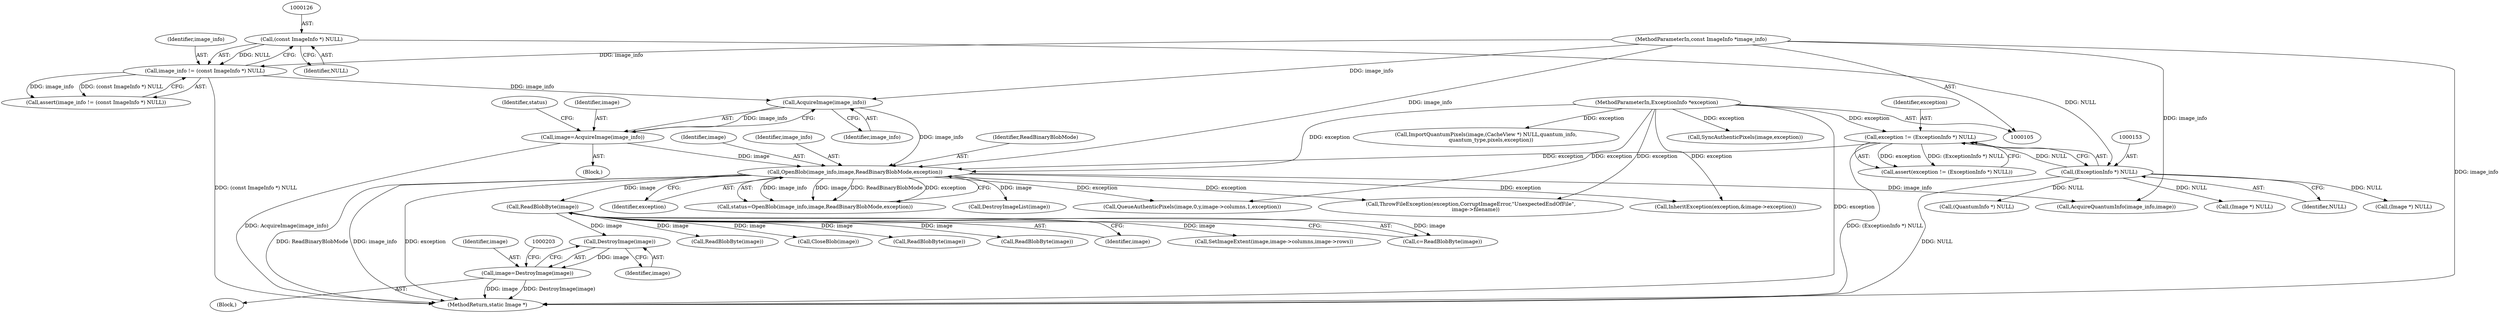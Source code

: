 digraph "0_ImageMagick_f6e9d0d9955e85bdd7540b251cd50d598dacc5e6_69@pointer" {
"1000199" [label="(Call,DestroyImage(image))"];
"1000187" [label="(Call,ReadBlobByte(image))"];
"1000167" [label="(Call,OpenBlob(image_info,image,ReadBinaryBlobMode,exception))"];
"1000163" [label="(Call,AcquireImage(image_info))"];
"1000123" [label="(Call,image_info != (const ImageInfo *) NULL)"];
"1000106" [label="(MethodParameterIn,const ImageInfo *image_info)"];
"1000125" [label="(Call,(const ImageInfo *) NULL)"];
"1000161" [label="(Call,image=AcquireImage(image_info))"];
"1000150" [label="(Call,exception != (ExceptionInfo *) NULL)"];
"1000107" [label="(MethodParameterIn,ExceptionInfo *exception)"];
"1000152" [label="(Call,(ExceptionInfo *) NULL)"];
"1000197" [label="(Call,image=DestroyImage(image))"];
"1000197" [label="(Call,image=DestroyImage(image))"];
"1000166" [label="(Identifier,status)"];
"1000182" [label="(Call,(Image *) NULL)"];
"1000242" [label="(Call,ReadBlobByte(image))"];
"1000188" [label="(Identifier,image)"];
"1000482" [label="(Call,CloseBlob(image))"];
"1000198" [label="(Identifier,image)"];
"1000559" [label="(Call,QueueAuthenticPixels(image,0,y,image->columns,1,exception))"];
"1000196" [label="(Block,)"];
"1000122" [label="(Call,assert(image_info != (const ImageInfo *) NULL))"];
"1000151" [label="(Identifier,exception)"];
"1000627" [label="(Call,ThrowFileException(exception,CorruptImageError,\"UnexpectedEndOfFile\",\n      image->filename))"];
"1000167" [label="(Call,OpenBlob(image_info,image,ReadBinaryBlobMode,exception))"];
"1000502" [label="(Call,InheritException(exception,&image->exception))"];
"1000171" [label="(Identifier,exception)"];
"1000527" [label="(Call,(QuantumInfo *) NULL)"];
"1000165" [label="(Call,status=OpenBlob(image_info,image,ReadBinaryBlobMode,exception))"];
"1000161" [label="(Call,image=AcquireImage(image_info))"];
"1000164" [label="(Identifier,image_info)"];
"1000271" [label="(Call,ReadBlobByte(image))"];
"1000449" [label="(Call,ReadBlobByte(image))"];
"1000108" [label="(Block,)"];
"1000169" [label="(Identifier,image)"];
"1000200" [label="(Identifier,image)"];
"1000124" [label="(Identifier,image_info)"];
"1000107" [label="(MethodParameterIn,ExceptionInfo *exception)"];
"1000489" [label="(Call,SetImageExtent(image,image->columns,image->rows))"];
"1000187" [label="(Call,ReadBlobByte(image))"];
"1000125" [label="(Call,(const ImageInfo *) NULL)"];
"1000127" [label="(Identifier,NULL)"];
"1000162" [label="(Identifier,image)"];
"1000168" [label="(Identifier,image_info)"];
"1000163" [label="(Call,AcquireImage(image_info))"];
"1000106" [label="(MethodParameterIn,const ImageInfo *image_info)"];
"1000202" [label="(Call,(Image *) NULL)"];
"1000149" [label="(Call,assert(exception != (ExceptionInfo *) NULL))"];
"1000154" [label="(Identifier,NULL)"];
"1000179" [label="(Call,DestroyImageList(image))"];
"1000170" [label="(Identifier,ReadBinaryBlobMode)"];
"1000152" [label="(Call,(ExceptionInfo *) NULL)"];
"1000583" [label="(Call,ImportQuantumPixels(image,(CacheView *) NULL,quantum_info,\n      quantum_type,pixels,exception))"];
"1000150" [label="(Call,exception != (ExceptionInfo *) NULL)"];
"1000185" [label="(Call,c=ReadBlobByte(image))"];
"1000199" [label="(Call,DestroyImage(image))"];
"1000123" [label="(Call,image_info != (const ImageInfo *) NULL)"];
"1000521" [label="(Call,AcquireQuantumInfo(image_info,image))"];
"1000641" [label="(MethodReturn,static Image *)"];
"1000594" [label="(Call,SyncAuthenticPixels(image,exception))"];
"1000199" -> "1000197"  [label="AST: "];
"1000199" -> "1000200"  [label="CFG: "];
"1000200" -> "1000199"  [label="AST: "];
"1000197" -> "1000199"  [label="CFG: "];
"1000199" -> "1000197"  [label="DDG: image"];
"1000187" -> "1000199"  [label="DDG: image"];
"1000187" -> "1000185"  [label="AST: "];
"1000187" -> "1000188"  [label="CFG: "];
"1000188" -> "1000187"  [label="AST: "];
"1000185" -> "1000187"  [label="CFG: "];
"1000187" -> "1000185"  [label="DDG: image"];
"1000167" -> "1000187"  [label="DDG: image"];
"1000187" -> "1000242"  [label="DDG: image"];
"1000187" -> "1000271"  [label="DDG: image"];
"1000187" -> "1000449"  [label="DDG: image"];
"1000187" -> "1000482"  [label="DDG: image"];
"1000187" -> "1000489"  [label="DDG: image"];
"1000167" -> "1000165"  [label="AST: "];
"1000167" -> "1000171"  [label="CFG: "];
"1000168" -> "1000167"  [label="AST: "];
"1000169" -> "1000167"  [label="AST: "];
"1000170" -> "1000167"  [label="AST: "];
"1000171" -> "1000167"  [label="AST: "];
"1000165" -> "1000167"  [label="CFG: "];
"1000167" -> "1000641"  [label="DDG: image_info"];
"1000167" -> "1000641"  [label="DDG: exception"];
"1000167" -> "1000641"  [label="DDG: ReadBinaryBlobMode"];
"1000167" -> "1000165"  [label="DDG: image_info"];
"1000167" -> "1000165"  [label="DDG: image"];
"1000167" -> "1000165"  [label="DDG: ReadBinaryBlobMode"];
"1000167" -> "1000165"  [label="DDG: exception"];
"1000163" -> "1000167"  [label="DDG: image_info"];
"1000106" -> "1000167"  [label="DDG: image_info"];
"1000161" -> "1000167"  [label="DDG: image"];
"1000150" -> "1000167"  [label="DDG: exception"];
"1000107" -> "1000167"  [label="DDG: exception"];
"1000167" -> "1000179"  [label="DDG: image"];
"1000167" -> "1000502"  [label="DDG: exception"];
"1000167" -> "1000521"  [label="DDG: image_info"];
"1000167" -> "1000559"  [label="DDG: exception"];
"1000167" -> "1000627"  [label="DDG: exception"];
"1000163" -> "1000161"  [label="AST: "];
"1000163" -> "1000164"  [label="CFG: "];
"1000164" -> "1000163"  [label="AST: "];
"1000161" -> "1000163"  [label="CFG: "];
"1000163" -> "1000161"  [label="DDG: image_info"];
"1000123" -> "1000163"  [label="DDG: image_info"];
"1000106" -> "1000163"  [label="DDG: image_info"];
"1000123" -> "1000122"  [label="AST: "];
"1000123" -> "1000125"  [label="CFG: "];
"1000124" -> "1000123"  [label="AST: "];
"1000125" -> "1000123"  [label="AST: "];
"1000122" -> "1000123"  [label="CFG: "];
"1000123" -> "1000641"  [label="DDG: (const ImageInfo *) NULL"];
"1000123" -> "1000122"  [label="DDG: image_info"];
"1000123" -> "1000122"  [label="DDG: (const ImageInfo *) NULL"];
"1000106" -> "1000123"  [label="DDG: image_info"];
"1000125" -> "1000123"  [label="DDG: NULL"];
"1000106" -> "1000105"  [label="AST: "];
"1000106" -> "1000641"  [label="DDG: image_info"];
"1000106" -> "1000521"  [label="DDG: image_info"];
"1000125" -> "1000127"  [label="CFG: "];
"1000126" -> "1000125"  [label="AST: "];
"1000127" -> "1000125"  [label="AST: "];
"1000125" -> "1000152"  [label="DDG: NULL"];
"1000161" -> "1000108"  [label="AST: "];
"1000162" -> "1000161"  [label="AST: "];
"1000166" -> "1000161"  [label="CFG: "];
"1000161" -> "1000641"  [label="DDG: AcquireImage(image_info)"];
"1000150" -> "1000149"  [label="AST: "];
"1000150" -> "1000152"  [label="CFG: "];
"1000151" -> "1000150"  [label="AST: "];
"1000152" -> "1000150"  [label="AST: "];
"1000149" -> "1000150"  [label="CFG: "];
"1000150" -> "1000641"  [label="DDG: (ExceptionInfo *) NULL"];
"1000150" -> "1000149"  [label="DDG: exception"];
"1000150" -> "1000149"  [label="DDG: (ExceptionInfo *) NULL"];
"1000107" -> "1000150"  [label="DDG: exception"];
"1000152" -> "1000150"  [label="DDG: NULL"];
"1000107" -> "1000105"  [label="AST: "];
"1000107" -> "1000641"  [label="DDG: exception"];
"1000107" -> "1000502"  [label="DDG: exception"];
"1000107" -> "1000559"  [label="DDG: exception"];
"1000107" -> "1000583"  [label="DDG: exception"];
"1000107" -> "1000594"  [label="DDG: exception"];
"1000107" -> "1000627"  [label="DDG: exception"];
"1000152" -> "1000154"  [label="CFG: "];
"1000153" -> "1000152"  [label="AST: "];
"1000154" -> "1000152"  [label="AST: "];
"1000152" -> "1000641"  [label="DDG: NULL"];
"1000152" -> "1000182"  [label="DDG: NULL"];
"1000152" -> "1000202"  [label="DDG: NULL"];
"1000152" -> "1000527"  [label="DDG: NULL"];
"1000197" -> "1000196"  [label="AST: "];
"1000198" -> "1000197"  [label="AST: "];
"1000203" -> "1000197"  [label="CFG: "];
"1000197" -> "1000641"  [label="DDG: DestroyImage(image)"];
"1000197" -> "1000641"  [label="DDG: image"];
}
